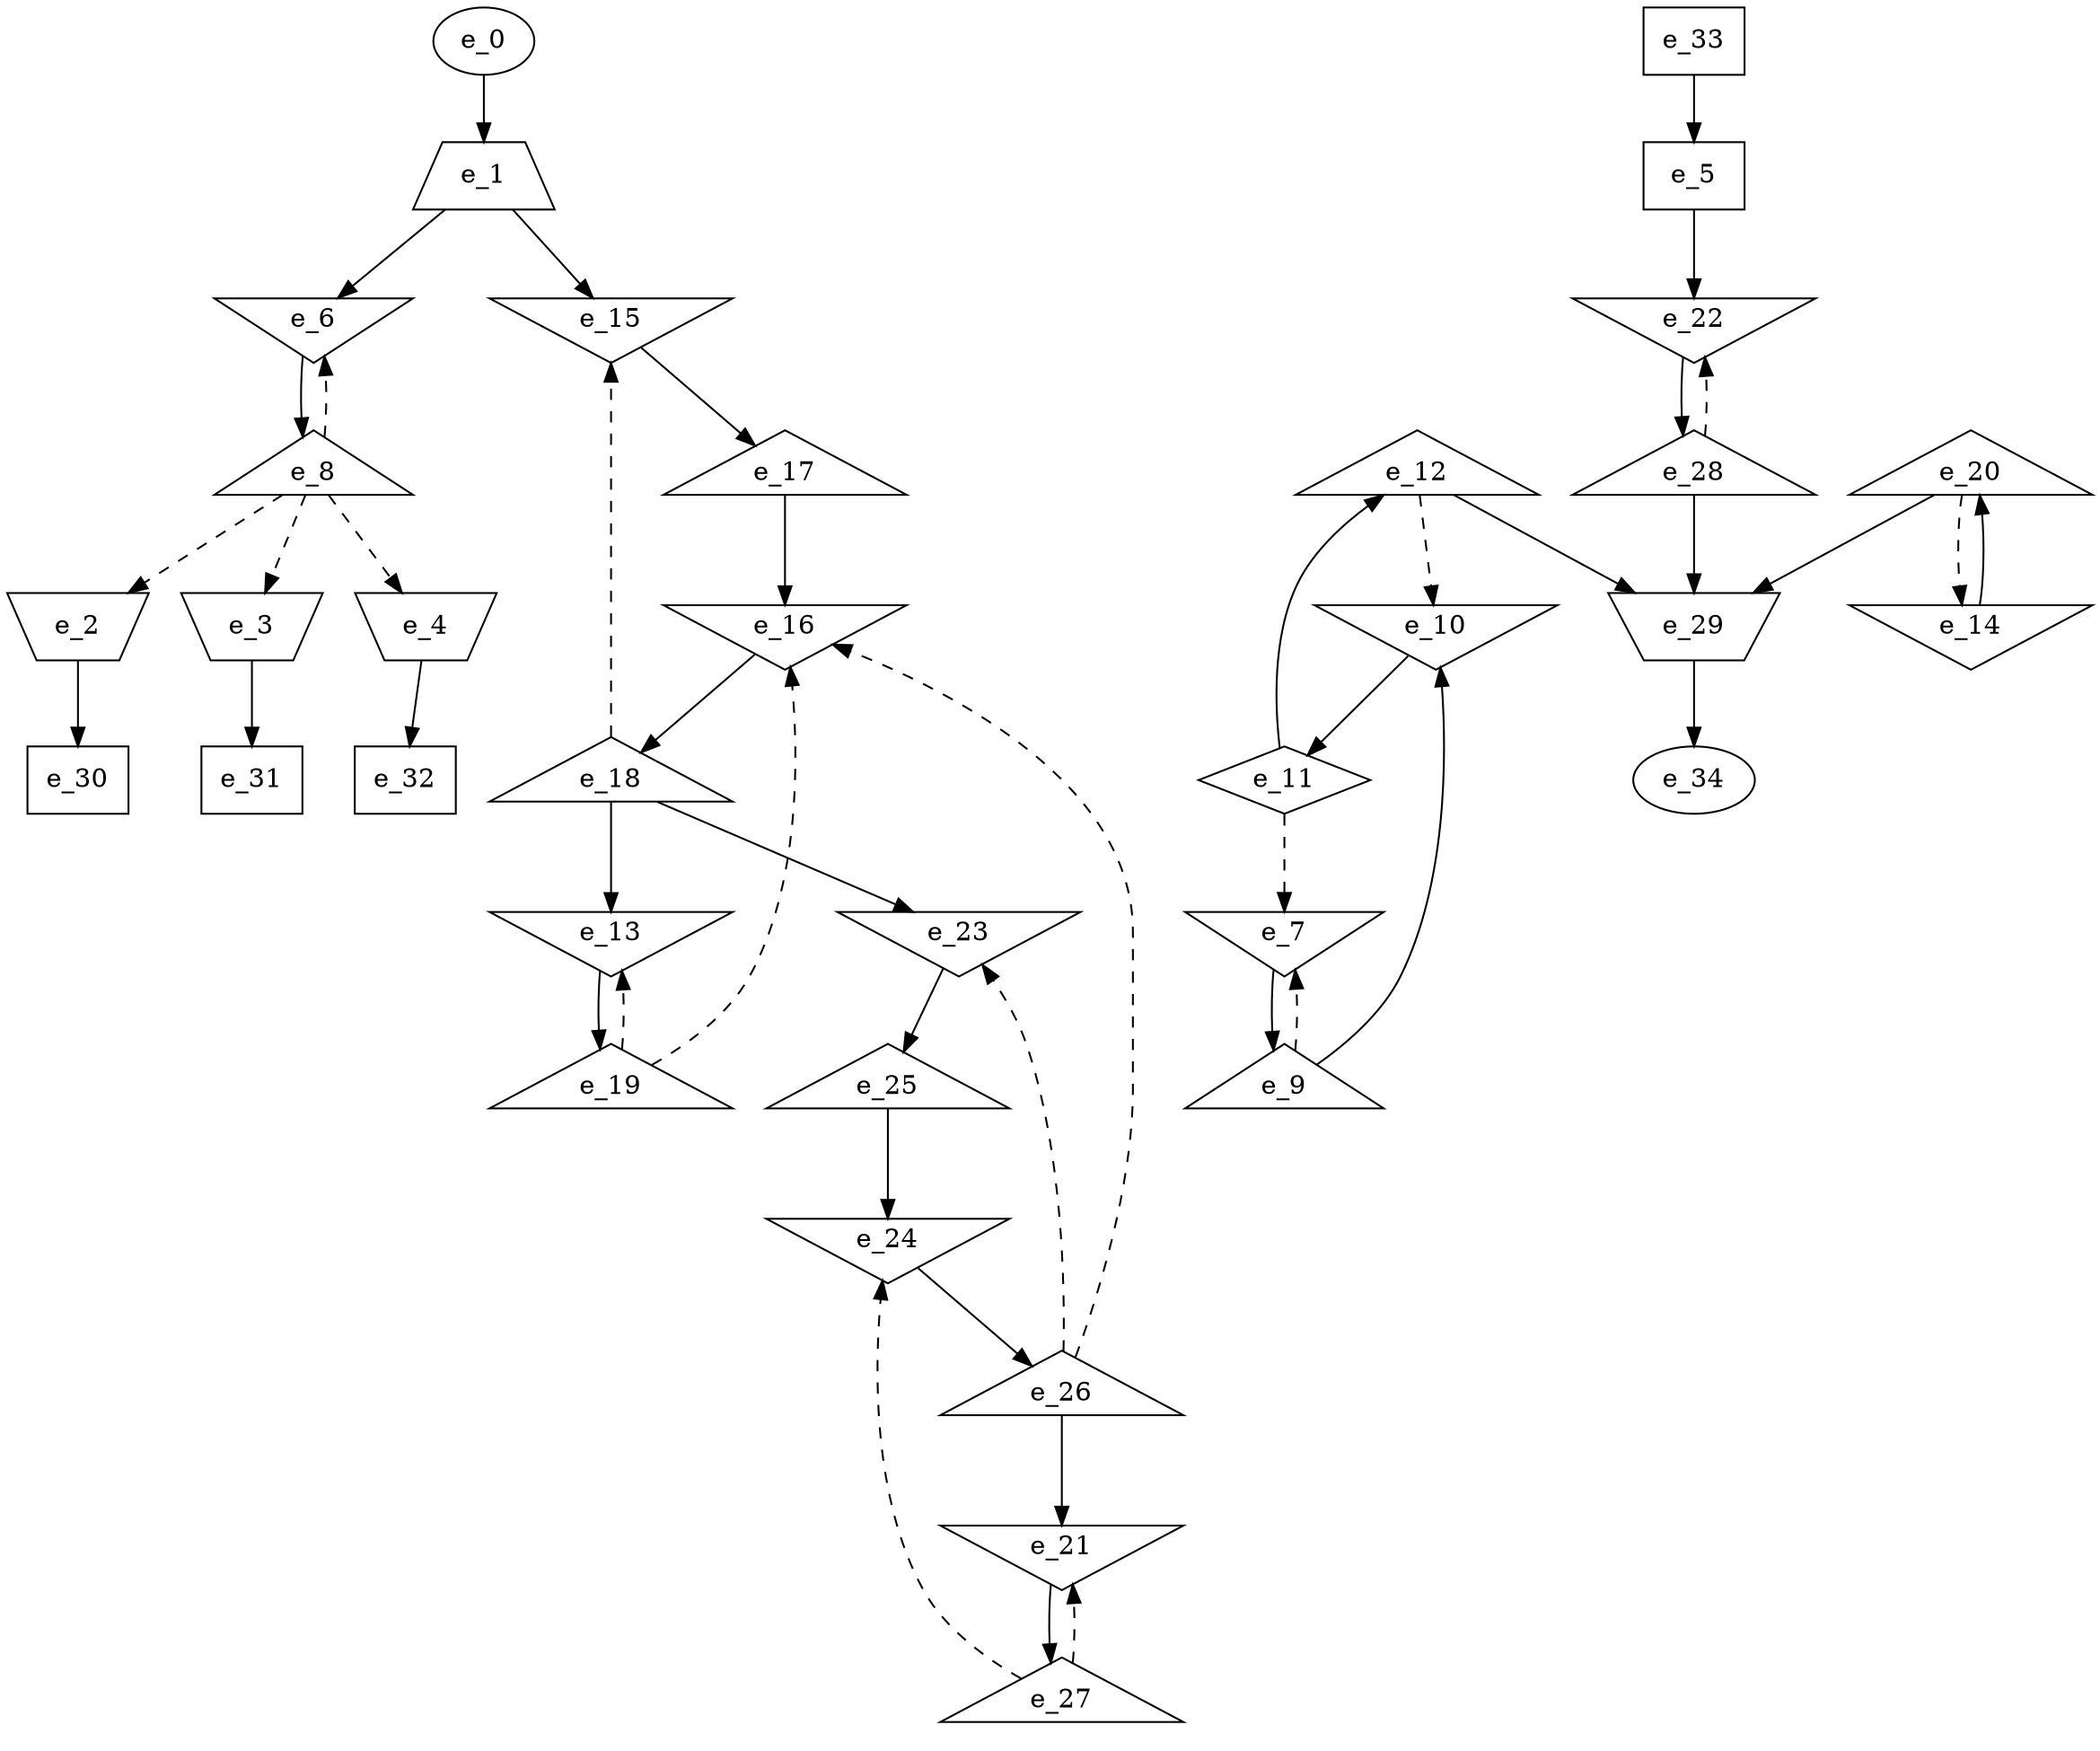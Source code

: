 digraph control_path {
  e_0: entry_node : n ;
  e_1 [shape = trapezium];
  e_2 [shape = invtrapezium];
  e_3 [shape = invtrapezium];
  e_4 [shape = invtrapezium];
  e_5 [shape = dot];
  e_6 [shape = invtriangle];
  e_7 [shape = invtriangle];
  e_8 [shape = triangle];
  e_9 [shape = triangle];
  e_10 [shape = invtriangle];
  e_11 [shape = diamond];
  e_12 [shape = triangle];
  e_13 [shape = invtriangle];
  e_14 [shape = invtriangle];
  e_15 [shape = invtriangle];
  e_16 [shape = invtriangle];
  e_17 [shape = triangle];
  e_18 [shape = triangle];
  e_19 [shape = triangle];
  e_20 [shape = triangle];
  e_21 [shape = invtriangle];
  e_22 [shape = invtriangle];
  e_23 [shape = invtriangle];
  e_24 [shape = invtriangle];
  e_25 [shape = triangle];
  e_26 [shape = triangle];
  e_27 [shape = triangle];
  e_28 [shape = triangle];
  e_29 [shape = invtrapezium];
  e_30 [shape = dot];
  e_31 [shape = dot];
  e_32 [shape = dot];
  e_33 [shape = dot];
  e_34: exit_node : s ;
  e_0 -> e_1;
  e_8 -> e_2[style = dashed];
  e_8 -> e_3[style = dashed];
  e_8 -> e_4[style = dashed];
  e_33 -> e_5;
  e_1 -> e_6;
  e_8 -> e_6[style = dashed];
  e_11 -> e_7[style = dashed];
  e_9 -> e_7[style = dashed];
  e_6 -> e_8;
  e_7 -> e_9;
  e_9 -> e_10;
  e_12 -> e_10[style = dashed];
  e_10 -> e_11;
  e_11 -> e_12;
  e_18 -> e_13;
  e_19 -> e_13[style = dashed];
  e_20 -> e_14[style = dashed];
  e_1 -> e_15;
  e_18 -> e_15[style = dashed];
  e_17 -> e_16;
  e_19 -> e_16[style = dashed];
  e_26 -> e_16[style = dashed];
  e_15 -> e_17;
  e_16 -> e_18;
  e_13 -> e_19;
  e_14 -> e_20;
  e_26 -> e_21;
  e_27 -> e_21[style = dashed];
  e_5 -> e_22;
  e_28 -> e_22[style = dashed];
  e_18 -> e_23;
  e_26 -> e_23[style = dashed];
  e_25 -> e_24;
  e_27 -> e_24[style = dashed];
  e_23 -> e_25;
  e_24 -> e_26;
  e_21 -> e_27;
  e_22 -> e_28;
  e_12 -> e_29;
  e_20 -> e_29;
  e_28 -> e_29;
  e_2 -> e_30;
  e_3 -> e_31;
  e_4 -> e_32;
  e_29 -> e_34;
}
